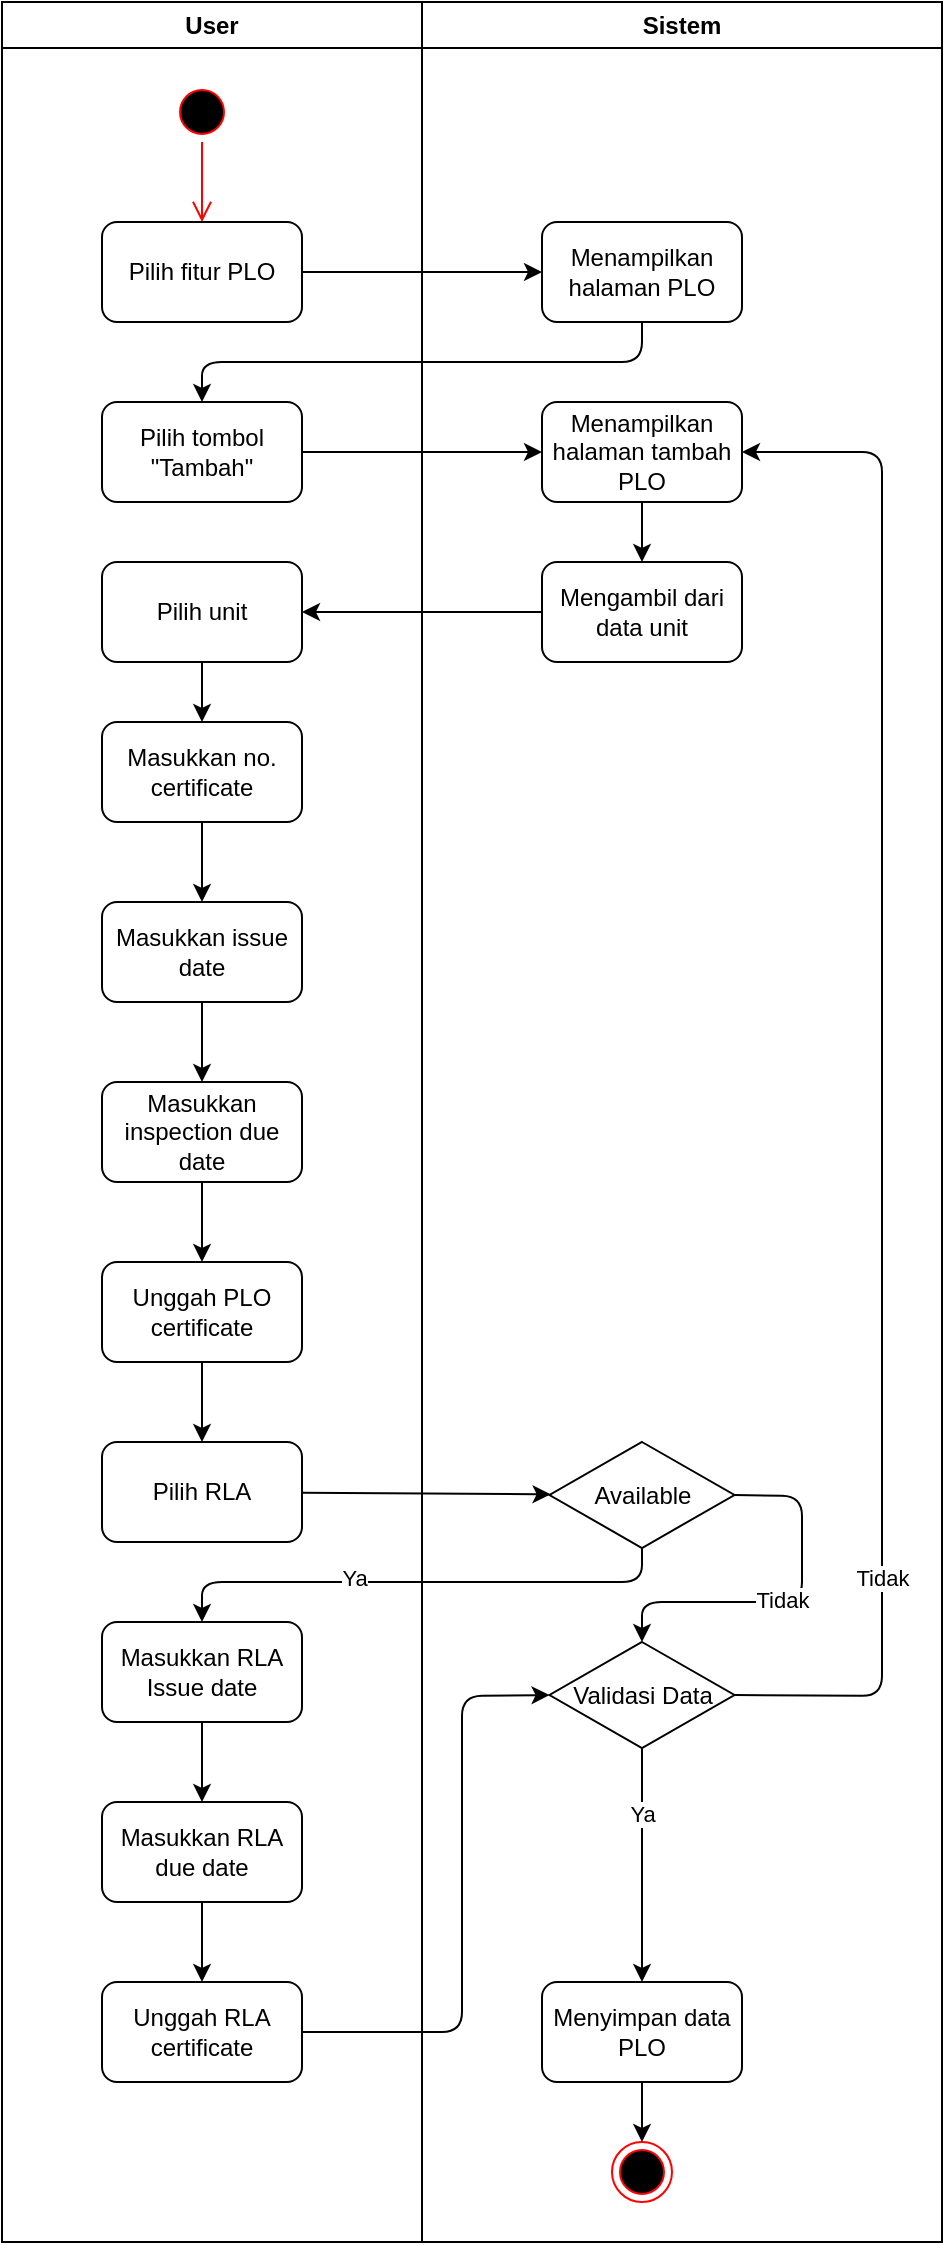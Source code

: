 <mxfile>
    <diagram id="U6ML3f8_gh33GayiqLVN" name="Page-1">
        <mxGraphModel dx="1787" dy="725" grid="1" gridSize="10" guides="1" tooltips="1" connect="1" arrows="1" fold="1" page="1" pageScale="1" pageWidth="850" pageHeight="1100" math="0" shadow="0">
            <root>
                <mxCell id="0"/>
                <mxCell id="1" parent="0"/>
                <mxCell id="3" value="User" style="swimlane;whiteSpace=wrap;html=1;" parent="1" vertex="1">
                    <mxGeometry x="120" y="40" width="210" height="1120" as="geometry"/>
                </mxCell>
                <mxCell id="4" value="" style="ellipse;html=1;shape=startState;fillColor=#000000;strokeColor=#ff0000;" parent="3" vertex="1">
                    <mxGeometry x="85" y="40" width="30" height="30" as="geometry"/>
                </mxCell>
                <mxCell id="5" value="" style="edgeStyle=orthogonalEdgeStyle;html=1;verticalAlign=bottom;endArrow=open;endSize=8;strokeColor=#ff0000;" parent="3" source="4" edge="1">
                    <mxGeometry relative="1" as="geometry">
                        <mxPoint x="100" y="110" as="targetPoint"/>
                    </mxGeometry>
                </mxCell>
                <mxCell id="6" value="Pilih fitur PLO" style="rounded=1;whiteSpace=wrap;html=1;" parent="3" vertex="1">
                    <mxGeometry x="50" y="110" width="100" height="50" as="geometry"/>
                </mxCell>
                <mxCell id="8" value="Pilih tombol &quot;Tambah&quot;" style="rounded=1;whiteSpace=wrap;html=1;" parent="3" vertex="1">
                    <mxGeometry x="50" y="200" width="100" height="50" as="geometry"/>
                </mxCell>
                <mxCell id="116" value="" style="edgeStyle=none;html=1;" parent="3" source="9" target="10" edge="1">
                    <mxGeometry relative="1" as="geometry"/>
                </mxCell>
                <mxCell id="9" value="Pilih unit" style="rounded=1;whiteSpace=wrap;html=1;" parent="3" vertex="1">
                    <mxGeometry x="50" y="280" width="100" height="50" as="geometry"/>
                </mxCell>
                <mxCell id="39" value="" style="edgeStyle=none;html=1;entryX=0.5;entryY=0;entryDx=0;entryDy=0;" parent="3" source="10" target="12" edge="1">
                    <mxGeometry relative="1" as="geometry">
                        <mxPoint x="100" y="440.0" as="targetPoint"/>
                    </mxGeometry>
                </mxCell>
                <mxCell id="10" value="Masukkan no. certificate" style="rounded=1;whiteSpace=wrap;html=1;" parent="3" vertex="1">
                    <mxGeometry x="50" y="360" width="100" height="50" as="geometry"/>
                </mxCell>
                <mxCell id="41" value="" style="edgeStyle=none;html=1;" parent="3" source="12" target="40" edge="1">
                    <mxGeometry relative="1" as="geometry"/>
                </mxCell>
                <mxCell id="12" value="Masukkan issue date" style="rounded=1;whiteSpace=wrap;html=1;" parent="3" vertex="1">
                    <mxGeometry x="50" y="450" width="100" height="50" as="geometry"/>
                </mxCell>
                <mxCell id="43" value="" style="edgeStyle=none;html=1;" parent="3" source="40" target="42" edge="1">
                    <mxGeometry relative="1" as="geometry"/>
                </mxCell>
                <mxCell id="40" value="Masukkan inspection due date" style="rounded=1;whiteSpace=wrap;html=1;" parent="3" vertex="1">
                    <mxGeometry x="50" y="540" width="100" height="50" as="geometry"/>
                </mxCell>
                <mxCell id="89" value="" style="edgeStyle=none;html=1;" parent="3" source="42" target="88" edge="1">
                    <mxGeometry relative="1" as="geometry"/>
                </mxCell>
                <mxCell id="42" value="Unggah PLO certificate" style="rounded=1;whiteSpace=wrap;html=1;" parent="3" vertex="1">
                    <mxGeometry x="50" y="630" width="100" height="50" as="geometry"/>
                </mxCell>
                <mxCell id="51" value="" style="edgeStyle=none;html=1;" parent="3" source="46" target="50" edge="1">
                    <mxGeometry relative="1" as="geometry"/>
                </mxCell>
                <mxCell id="46" value="Masukkan RLA Issue date" style="rounded=1;whiteSpace=wrap;html=1;" parent="3" vertex="1">
                    <mxGeometry x="50" y="810" width="100" height="50" as="geometry"/>
                </mxCell>
                <mxCell id="53" value="" style="edgeStyle=none;html=1;" parent="3" source="50" target="52" edge="1">
                    <mxGeometry relative="1" as="geometry"/>
                </mxCell>
                <mxCell id="50" value="Masukkan RLA due date" style="rounded=1;whiteSpace=wrap;html=1;" parent="3" vertex="1">
                    <mxGeometry x="50" y="900" width="100" height="50" as="geometry"/>
                </mxCell>
                <mxCell id="52" value="Unggah RLA certificate" style="rounded=1;whiteSpace=wrap;html=1;" parent="3" vertex="1">
                    <mxGeometry x="50" y="990" width="100" height="50" as="geometry"/>
                </mxCell>
                <mxCell id="88" value="Pilih RLA" style="rounded=1;whiteSpace=wrap;html=1;" parent="3" vertex="1">
                    <mxGeometry x="50" y="720" width="100" height="50" as="geometry"/>
                </mxCell>
                <mxCell id="13" value="Sistem" style="swimlane;whiteSpace=wrap;html=1;" parent="1" vertex="1">
                    <mxGeometry x="330" y="40" width="260" height="1120" as="geometry"/>
                </mxCell>
                <mxCell id="14" value="Menampilkan halaman PLO" style="rounded=1;whiteSpace=wrap;html=1;" parent="13" vertex="1">
                    <mxGeometry x="60" y="110" width="100" height="50" as="geometry"/>
                </mxCell>
                <mxCell id="15" value="Mengambil dari data unit" style="rounded=1;whiteSpace=wrap;html=1;" parent="13" vertex="1">
                    <mxGeometry x="60" y="280" width="100" height="50" as="geometry"/>
                </mxCell>
                <mxCell id="121" value="" style="edgeStyle=none;html=1;" parent="13" source="35" target="15" edge="1">
                    <mxGeometry relative="1" as="geometry"/>
                </mxCell>
                <mxCell id="35" value="Menampilkan halaman tambah PLO" style="rounded=1;whiteSpace=wrap;html=1;" parent="13" vertex="1">
                    <mxGeometry x="60" y="200" width="100" height="50" as="geometry"/>
                </mxCell>
                <mxCell id="117" style="edgeStyle=none;html=1;exitX=1;exitY=0.5;exitDx=0;exitDy=0;entryX=0.5;entryY=0;entryDx=0;entryDy=0;" parent="13" source="55" target="106" edge="1">
                    <mxGeometry relative="1" as="geometry">
                        <Array as="points">
                            <mxPoint x="190" y="747"/>
                            <mxPoint x="190" y="800"/>
                            <mxPoint x="110" y="800"/>
                        </Array>
                    </mxGeometry>
                </mxCell>
                <mxCell id="125" value="Tidak" style="edgeLabel;html=1;align=center;verticalAlign=middle;resizable=0;points=[];" vertex="1" connectable="0" parent="117">
                    <mxGeometry x="0.04" y="-1" relative="1" as="geometry">
                        <mxPoint as="offset"/>
                    </mxGeometry>
                </mxCell>
                <mxCell id="55" value="Available" style="rhombus;whiteSpace=wrap;html=1;" parent="13" vertex="1">
                    <mxGeometry x="63.75" y="720" width="92.5" height="53" as="geometry"/>
                </mxCell>
                <mxCell id="86" value="" style="edgeStyle=none;html=1;entryX=0.5;entryY=0;entryDx=0;entryDy=0;" parent="13" source="58" target="85" edge="1">
                    <mxGeometry relative="1" as="geometry">
                        <mxPoint x="110" y="1052" as="targetPoint"/>
                    </mxGeometry>
                </mxCell>
                <mxCell id="58" value="Menyimpan data PLO" style="rounded=1;whiteSpace=wrap;html=1;" parent="13" vertex="1">
                    <mxGeometry x="60" y="990" width="100" height="50" as="geometry"/>
                </mxCell>
                <mxCell id="85" value="" style="ellipse;html=1;shape=endState;fillColor=#000000;strokeColor=#ff0000;" parent="13" vertex="1">
                    <mxGeometry x="95" y="1070" width="30" height="30" as="geometry"/>
                </mxCell>
                <mxCell id="110" style="edgeStyle=none;html=1;exitX=1;exitY=0.5;exitDx=0;exitDy=0;entryX=1;entryY=0.5;entryDx=0;entryDy=0;" parent="13" source="106" target="35" edge="1">
                    <mxGeometry relative="1" as="geometry">
                        <Array as="points">
                            <mxPoint x="230" y="847"/>
                            <mxPoint x="230" y="225"/>
                        </Array>
                    </mxGeometry>
                </mxCell>
                <mxCell id="126" value="Tidak" style="edgeLabel;html=1;align=center;verticalAlign=middle;resizable=0;points=[];" vertex="1" connectable="0" parent="110">
                    <mxGeometry x="-0.652" relative="1" as="geometry">
                        <mxPoint as="offset"/>
                    </mxGeometry>
                </mxCell>
                <mxCell id="120" value="" style="edgeStyle=none;html=1;entryX=0.5;entryY=0;entryDx=0;entryDy=0;" parent="13" source="106" target="58" edge="1">
                    <mxGeometry relative="1" as="geometry">
                        <mxPoint x="250" y="900" as="targetPoint"/>
                    </mxGeometry>
                </mxCell>
                <mxCell id="127" value="Ya" style="edgeLabel;html=1;align=center;verticalAlign=middle;resizable=0;points=[];" vertex="1" connectable="0" parent="120">
                    <mxGeometry x="-0.433" relative="1" as="geometry">
                        <mxPoint as="offset"/>
                    </mxGeometry>
                </mxCell>
                <mxCell id="106" value="Validasi Data" style="rhombus;whiteSpace=wrap;html=1;" parent="13" vertex="1">
                    <mxGeometry x="63.75" y="820" width="92.5" height="53" as="geometry"/>
                </mxCell>
                <mxCell id="26" value="" style="endArrow=classic;html=1;exitX=1;exitY=0.5;exitDx=0;exitDy=0;entryX=0;entryY=0.5;entryDx=0;entryDy=0;" parent="1" source="6" target="14" edge="1">
                    <mxGeometry width="50" height="50" relative="1" as="geometry">
                        <mxPoint x="450" y="200" as="sourcePoint"/>
                        <mxPoint x="350" y="175" as="targetPoint"/>
                    </mxGeometry>
                </mxCell>
                <mxCell id="36" value="" style="edgeStyle=none;html=1;" parent="1" source="8" target="35" edge="1">
                    <mxGeometry relative="1" as="geometry"/>
                </mxCell>
                <mxCell id="90" value="" style="edgeStyle=none;html=1;" parent="1" source="88" target="55" edge="1">
                    <mxGeometry relative="1" as="geometry"/>
                </mxCell>
                <mxCell id="115" value="" style="edgeStyle=none;html=1;" parent="1" source="15" target="9" edge="1">
                    <mxGeometry relative="1" as="geometry"/>
                </mxCell>
                <mxCell id="119" style="edgeStyle=none;html=1;entryX=0;entryY=0.5;entryDx=0;entryDy=0;exitX=1;exitY=0.5;exitDx=0;exitDy=0;" parent="1" source="52" target="106" edge="1">
                    <mxGeometry relative="1" as="geometry">
                        <Array as="points">
                            <mxPoint x="350" y="1055"/>
                            <mxPoint x="350" y="887"/>
                        </Array>
                    </mxGeometry>
                </mxCell>
                <mxCell id="122" style="edgeStyle=none;html=1;entryX=0.5;entryY=0;entryDx=0;entryDy=0;" edge="1" parent="1" source="14" target="8">
                    <mxGeometry relative="1" as="geometry">
                        <Array as="points">
                            <mxPoint x="440" y="220"/>
                            <mxPoint x="220" y="220"/>
                        </Array>
                    </mxGeometry>
                </mxCell>
                <mxCell id="123" style="edgeStyle=none;html=1;entryX=0.5;entryY=0;entryDx=0;entryDy=0;" edge="1" parent="1" source="55" target="46">
                    <mxGeometry relative="1" as="geometry">
                        <Array as="points">
                            <mxPoint x="440" y="830"/>
                            <mxPoint x="220" y="830"/>
                        </Array>
                    </mxGeometry>
                </mxCell>
                <mxCell id="124" value="Ya" style="edgeLabel;html=1;align=center;verticalAlign=middle;resizable=0;points=[];" vertex="1" connectable="0" parent="123">
                    <mxGeometry x="0.256" y="-2" relative="1" as="geometry">
                        <mxPoint as="offset"/>
                    </mxGeometry>
                </mxCell>
            </root>
        </mxGraphModel>
    </diagram>
</mxfile>